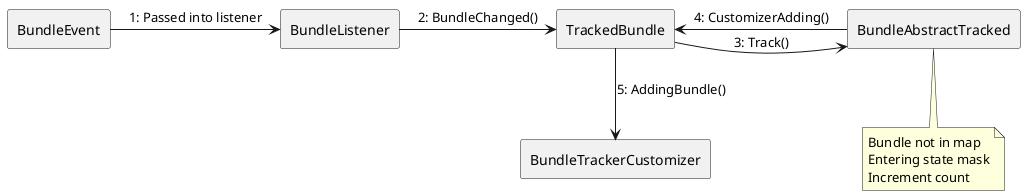 @startuml addbundle_diagram

rectangle "BundleEvent" as BE
rectangle "BundleListener" as BL
'rectangle "BundleTracker" as BT
'rectangle "BundleTrackerPrivate" as BTP
rectangle "TrackedBundle" as TB
'rectangle "BundleContext" as BC
rectangle "BundleAbstractTracked" as BAT
rectangle "BundleTrackerCustomizer" as BTC

BE -> BL : 1: Passed into listener
BL -> TB : 2: BundleChanged()
TB -> BAT : 3: Track()
TB <- BAT : 4: CustomizerAdding()
TB -d-> BTC : 5: AddingBundle()

note bottom of BAT : Bundle not in map\nEntering state mask\nIncrement count

@enduml
